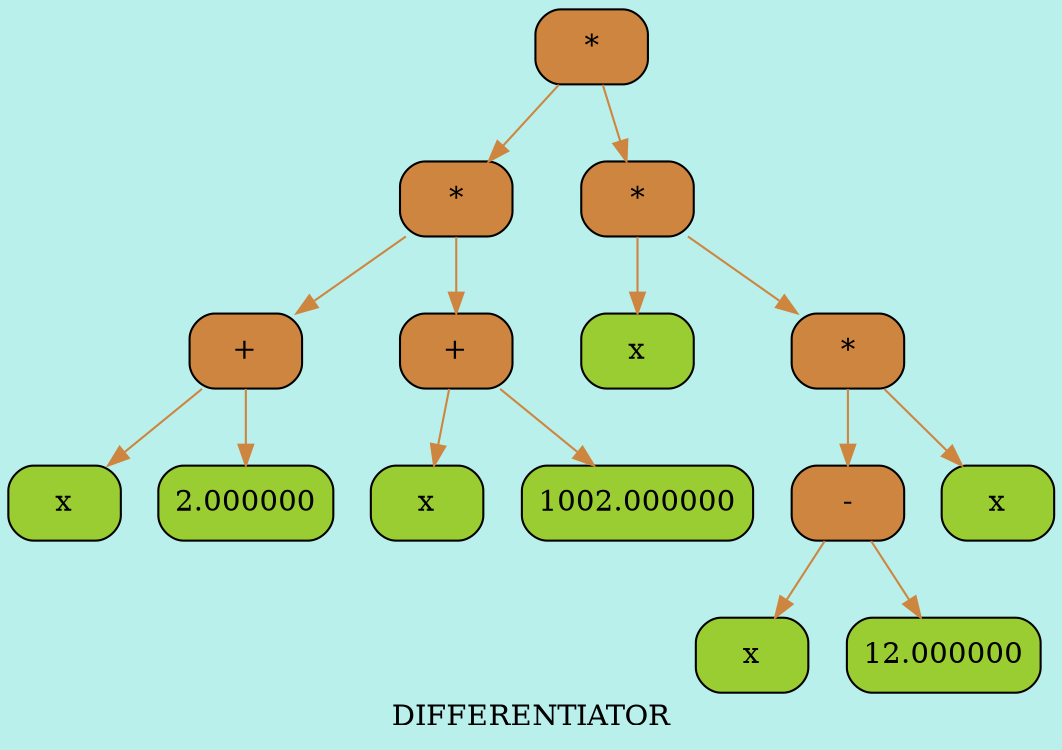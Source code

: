 digraph DIFFERENTIATOR{
label = < DIFFERENTIATOR >;
bgcolor = "#BAF0EC";
node [shape = record ];
edge [style = filled ];
 0 [shape = Mrecord, style = filled, fillcolor = Peru, label = "*" ];
 1 [shape = Mrecord, style = filled, fillcolor = Peru, label = "*" ];
 2 [shape = Mrecord, style = filled, fillcolor = Peru, label = "+" ];
 3 [shape = Mrecord, style = filled, fillcolor = YellowGreen, label = "x" ];
 4 [shape = Mrecord, style = filled, fillcolor = YellowGreen, label = "2.000000" ];
 5 [shape = Mrecord, style = filled, fillcolor = Peru, label = "+" ];
 6 [shape = Mrecord, style = filled, fillcolor = YellowGreen, label = "x" ];
 7 [shape = Mrecord, style = filled, fillcolor = YellowGreen, label = "1002.000000" ];
 8 [shape = Mrecord, style = filled, fillcolor = Peru, label = "*" ];
 9 [shape = Mrecord, style = filled, fillcolor = YellowGreen, label = "x" ];
 10 [shape = Mrecord, style = filled, fillcolor = Peru, label = "*" ];
 11 [shape = Mrecord, style = filled, fillcolor = Peru, label = "-" ];
 12 [shape = Mrecord, style = filled, fillcolor = YellowGreen, label = "x" ];
 13 [shape = Mrecord, style = filled, fillcolor = YellowGreen, label = "12.000000" ];
 14 [shape = Mrecord, style = filled, fillcolor = YellowGreen, label = "x" ];
0 -> 1[ color = Peru ];
1 -> 2[ color = Peru ];
2 -> 3[ color = Peru ];
2 -> 4[ color = Peru ];
1 -> 5[ color = Peru ];
5 -> 6[ color = Peru ];
5 -> 7[ color = Peru ];
0 -> 8[ color = Peru ];
8 -> 9[ color = Peru ];
8 -> 10[ color = Peru ];
10 -> 11[ color = Peru ];
11 -> 12[ color = Peru ];
11 -> 13[ color = Peru ];
10 -> 14[ color = Peru ];
}